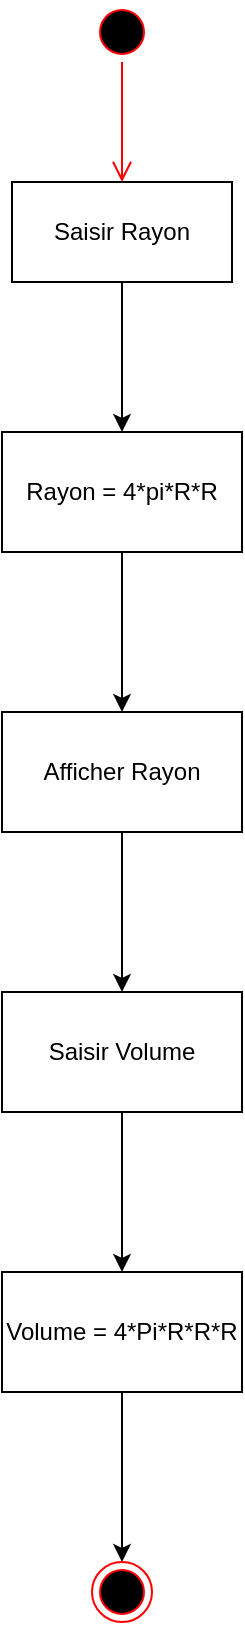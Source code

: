 <mxfile version="21.6.3" type="device">
  <diagram name="Page-1" id="E0JjHhwQfYl-g5ADG12F">
    <mxGraphModel dx="678" dy="759" grid="1" gridSize="10" guides="1" tooltips="1" connect="1" arrows="1" fold="1" page="1" pageScale="1" pageWidth="827" pageHeight="1169" math="0" shadow="0">
      <root>
        <mxCell id="0" />
        <mxCell id="1" parent="0" />
        <mxCell id="mukDERqqmNiMs_0HVGJj-1" value="" style="ellipse;html=1;shape=startState;fillColor=#000000;strokeColor=#ff0000;" vertex="1" parent="1">
          <mxGeometry x="300" y="50" width="30" height="30" as="geometry" />
        </mxCell>
        <mxCell id="mukDERqqmNiMs_0HVGJj-2" value="" style="edgeStyle=orthogonalEdgeStyle;html=1;verticalAlign=bottom;endArrow=open;endSize=8;strokeColor=#ff0000;rounded=0;" edge="1" source="mukDERqqmNiMs_0HVGJj-1" parent="1">
          <mxGeometry relative="1" as="geometry">
            <mxPoint x="315" y="140" as="targetPoint" />
          </mxGeometry>
        </mxCell>
        <mxCell id="mukDERqqmNiMs_0HVGJj-5" value="" style="edgeStyle=orthogonalEdgeStyle;rounded=0;orthogonalLoop=1;jettySize=auto;html=1;" edge="1" parent="1" source="mukDERqqmNiMs_0HVGJj-3" target="mukDERqqmNiMs_0HVGJj-4">
          <mxGeometry relative="1" as="geometry" />
        </mxCell>
        <mxCell id="mukDERqqmNiMs_0HVGJj-3" value="Saisir Rayon" style="html=1;whiteSpace=wrap;" vertex="1" parent="1">
          <mxGeometry x="260" y="140" width="110" height="50" as="geometry" />
        </mxCell>
        <mxCell id="mukDERqqmNiMs_0HVGJj-7" value="" style="edgeStyle=orthogonalEdgeStyle;rounded=0;orthogonalLoop=1;jettySize=auto;html=1;" edge="1" parent="1" source="mukDERqqmNiMs_0HVGJj-4" target="mukDERqqmNiMs_0HVGJj-6">
          <mxGeometry relative="1" as="geometry" />
        </mxCell>
        <mxCell id="mukDERqqmNiMs_0HVGJj-4" value="Rayon = 4*pi*R*R" style="whiteSpace=wrap;html=1;" vertex="1" parent="1">
          <mxGeometry x="255" y="265" width="120" height="60" as="geometry" />
        </mxCell>
        <mxCell id="mukDERqqmNiMs_0HVGJj-9" value="" style="edgeStyle=orthogonalEdgeStyle;rounded=0;orthogonalLoop=1;jettySize=auto;html=1;" edge="1" parent="1" source="mukDERqqmNiMs_0HVGJj-6" target="mukDERqqmNiMs_0HVGJj-8">
          <mxGeometry relative="1" as="geometry" />
        </mxCell>
        <mxCell id="mukDERqqmNiMs_0HVGJj-6" value="Afficher Rayon" style="whiteSpace=wrap;html=1;" vertex="1" parent="1">
          <mxGeometry x="255" y="405" width="120" height="60" as="geometry" />
        </mxCell>
        <mxCell id="mukDERqqmNiMs_0HVGJj-11" value="" style="edgeStyle=orthogonalEdgeStyle;rounded=0;orthogonalLoop=1;jettySize=auto;html=1;" edge="1" parent="1" source="mukDERqqmNiMs_0HVGJj-8" target="mukDERqqmNiMs_0HVGJj-10">
          <mxGeometry relative="1" as="geometry" />
        </mxCell>
        <mxCell id="mukDERqqmNiMs_0HVGJj-8" value="Saisir Volume" style="whiteSpace=wrap;html=1;" vertex="1" parent="1">
          <mxGeometry x="255" y="545" width="120" height="60" as="geometry" />
        </mxCell>
        <mxCell id="mukDERqqmNiMs_0HVGJj-14" value="" style="edgeStyle=orthogonalEdgeStyle;rounded=0;orthogonalLoop=1;jettySize=auto;html=1;" edge="1" parent="1" source="mukDERqqmNiMs_0HVGJj-10" target="mukDERqqmNiMs_0HVGJj-13">
          <mxGeometry relative="1" as="geometry" />
        </mxCell>
        <mxCell id="mukDERqqmNiMs_0HVGJj-10" value="Volume = 4*Pi*R*R*R" style="whiteSpace=wrap;html=1;" vertex="1" parent="1">
          <mxGeometry x="255" y="685" width="120" height="60" as="geometry" />
        </mxCell>
        <mxCell id="mukDERqqmNiMs_0HVGJj-13" value="" style="ellipse;html=1;shape=endState;fillColor=#000000;strokeColor=#ff0000;" vertex="1" parent="1">
          <mxGeometry x="300" y="830" width="30" height="30" as="geometry" />
        </mxCell>
      </root>
    </mxGraphModel>
  </diagram>
</mxfile>
